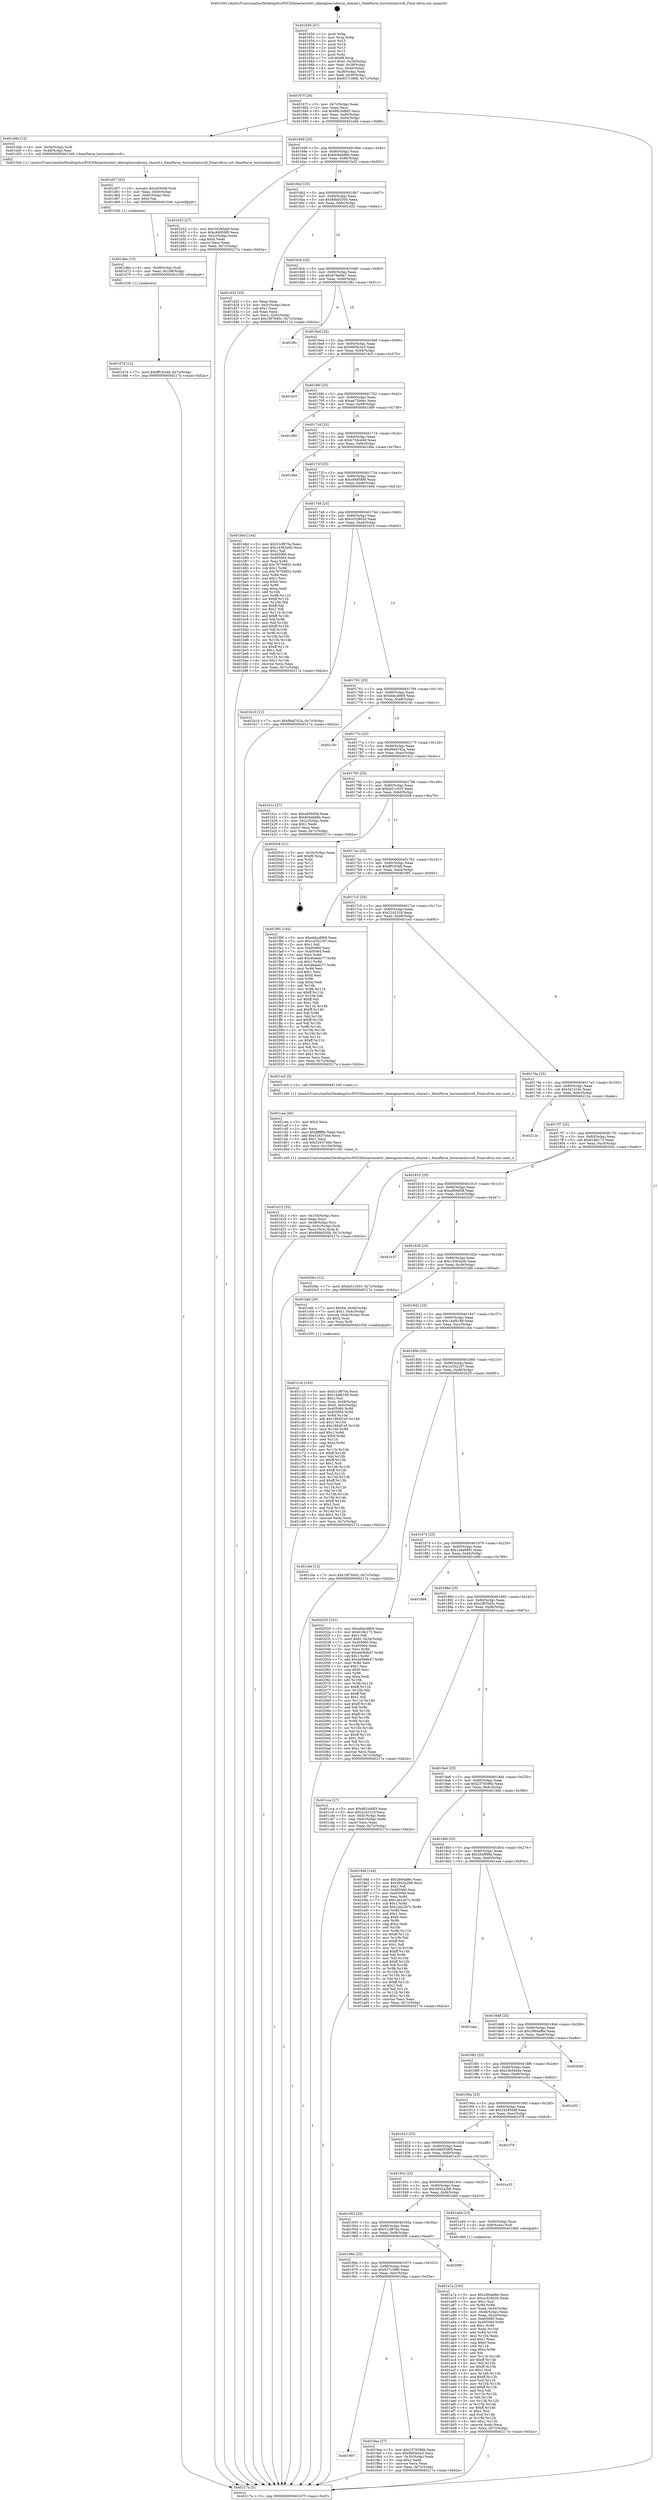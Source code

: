 digraph "0x401650" {
  label = "0x401650 (/mnt/c/Users/mathe/Desktop/tcc/POCII/binaries/extr_labenginecodeuiui_shared.c_ItemParse_horizontalscroll_Final-ollvm.out::main(0))"
  labelloc = "t"
  node[shape=record]

  Entry [label="",width=0.3,height=0.3,shape=circle,fillcolor=black,style=filled]
  "0x40167f" [label="{
     0x40167f [26]\l
     | [instrs]\l
     &nbsp;&nbsp;0x40167f \<+3\>: mov -0x7c(%rbp),%eax\l
     &nbsp;&nbsp;0x401682 \<+2\>: mov %eax,%ecx\l
     &nbsp;&nbsp;0x401684 \<+6\>: sub $0x8624d6f3,%ecx\l
     &nbsp;&nbsp;0x40168a \<+3\>: mov %eax,-0x80(%rbp)\l
     &nbsp;&nbsp;0x40168d \<+6\>: mov %ecx,-0x84(%rbp)\l
     &nbsp;&nbsp;0x401693 \<+6\>: je 0000000000401d4b \<main+0x6fb\>\l
  }"]
  "0x401d4b" [label="{
     0x401d4b [12]\l
     | [instrs]\l
     &nbsp;&nbsp;0x401d4b \<+4\>: mov -0x58(%rbp),%rdi\l
     &nbsp;&nbsp;0x401d4f \<+3\>: mov -0x48(%rbp),%esi\l
     &nbsp;&nbsp;0x401d52 \<+5\>: call 00000000004015e0 \<ItemParse_horizontalscroll\>\l
     | [calls]\l
     &nbsp;&nbsp;0x4015e0 \{1\} (/mnt/c/Users/mathe/Desktop/tcc/POCII/binaries/extr_labenginecodeuiui_shared.c_ItemParse_horizontalscroll_Final-ollvm.out::ItemParse_horizontalscroll)\l
  }"]
  "0x401699" [label="{
     0x401699 [25]\l
     | [instrs]\l
     &nbsp;&nbsp;0x401699 \<+5\>: jmp 000000000040169e \<main+0x4e\>\l
     &nbsp;&nbsp;0x40169e \<+3\>: mov -0x80(%rbp),%eax\l
     &nbsp;&nbsp;0x4016a1 \<+5\>: sub $0x8c6ebdbb,%eax\l
     &nbsp;&nbsp;0x4016a6 \<+6\>: mov %eax,-0x88(%rbp)\l
     &nbsp;&nbsp;0x4016ac \<+6\>: je 0000000000401b52 \<main+0x502\>\l
  }"]
  Exit [label="",width=0.3,height=0.3,shape=circle,fillcolor=black,style=filled,peripheries=2]
  "0x401b52" [label="{
     0x401b52 [27]\l
     | [instrs]\l
     &nbsp;&nbsp;0x401b52 \<+5\>: mov $0x34285ddf,%eax\l
     &nbsp;&nbsp;0x401b57 \<+5\>: mov $0xc84958f0,%ecx\l
     &nbsp;&nbsp;0x401b5c \<+3\>: mov -0x2c(%rbp),%edx\l
     &nbsp;&nbsp;0x401b5f \<+3\>: cmp $0x0,%edx\l
     &nbsp;&nbsp;0x401b62 \<+3\>: cmove %ecx,%eax\l
     &nbsp;&nbsp;0x401b65 \<+3\>: mov %eax,-0x7c(%rbp)\l
     &nbsp;&nbsp;0x401b68 \<+5\>: jmp 000000000040217a \<main+0xb2a\>\l
  }"]
  "0x4016b2" [label="{
     0x4016b2 [25]\l
     | [instrs]\l
     &nbsp;&nbsp;0x4016b2 \<+5\>: jmp 00000000004016b7 \<main+0x67\>\l
     &nbsp;&nbsp;0x4016b7 \<+3\>: mov -0x80(%rbp),%eax\l
     &nbsp;&nbsp;0x4016ba \<+5\>: sub $0x8dbb550b,%eax\l
     &nbsp;&nbsp;0x4016bf \<+6\>: mov %eax,-0x8c(%rbp)\l
     &nbsp;&nbsp;0x4016c5 \<+6\>: je 0000000000401d32 \<main+0x6e2\>\l
  }"]
  "0x401d7d" [label="{
     0x401d7d [12]\l
     | [instrs]\l
     &nbsp;&nbsp;0x401d7d \<+7\>: movl $0xfff16348,-0x7c(%rbp)\l
     &nbsp;&nbsp;0x401d84 \<+5\>: jmp 000000000040217a \<main+0xb2a\>\l
  }"]
  "0x401d32" [label="{
     0x401d32 [25]\l
     | [instrs]\l
     &nbsp;&nbsp;0x401d32 \<+2\>: xor %eax,%eax\l
     &nbsp;&nbsp;0x401d34 \<+3\>: mov -0x5c(%rbp),%ecx\l
     &nbsp;&nbsp;0x401d37 \<+3\>: sub $0x1,%eax\l
     &nbsp;&nbsp;0x401d3a \<+2\>: sub %eax,%ecx\l
     &nbsp;&nbsp;0x401d3c \<+3\>: mov %ecx,-0x5c(%rbp)\l
     &nbsp;&nbsp;0x401d3f \<+7\>: movl $0x1f87645c,-0x7c(%rbp)\l
     &nbsp;&nbsp;0x401d46 \<+5\>: jmp 000000000040217a \<main+0xb2a\>\l
  }"]
  "0x4016cb" [label="{
     0x4016cb [25]\l
     | [instrs]\l
     &nbsp;&nbsp;0x4016cb \<+5\>: jmp 00000000004016d0 \<main+0x80\>\l
     &nbsp;&nbsp;0x4016d0 \<+3\>: mov -0x80(%rbp),%eax\l
     &nbsp;&nbsp;0x4016d3 \<+5\>: sub $0x979e0fe7,%eax\l
     &nbsp;&nbsp;0x4016d8 \<+6\>: mov %eax,-0x90(%rbp)\l
     &nbsp;&nbsp;0x4016de \<+6\>: je 0000000000401f6c \<main+0x91c\>\l
  }"]
  "0x401d6e" [label="{
     0x401d6e [15]\l
     | [instrs]\l
     &nbsp;&nbsp;0x401d6e \<+4\>: mov -0x58(%rbp),%rdi\l
     &nbsp;&nbsp;0x401d72 \<+6\>: mov %eax,-0x108(%rbp)\l
     &nbsp;&nbsp;0x401d78 \<+5\>: call 0000000000401030 \<free@plt\>\l
     | [calls]\l
     &nbsp;&nbsp;0x401030 \{1\} (unknown)\l
  }"]
  "0x401f6c" [label="{
     0x401f6c\l
  }", style=dashed]
  "0x4016e4" [label="{
     0x4016e4 [25]\l
     | [instrs]\l
     &nbsp;&nbsp;0x4016e4 \<+5\>: jmp 00000000004016e9 \<main+0x99\>\l
     &nbsp;&nbsp;0x4016e9 \<+3\>: mov -0x80(%rbp),%eax\l
     &nbsp;&nbsp;0x4016ec \<+5\>: sub $0x9bf3b3e3,%eax\l
     &nbsp;&nbsp;0x4016f1 \<+6\>: mov %eax,-0x94(%rbp)\l
     &nbsp;&nbsp;0x4016f7 \<+6\>: je 00000000004019c5 \<main+0x375\>\l
  }"]
  "0x401d57" [label="{
     0x401d57 [23]\l
     | [instrs]\l
     &nbsp;&nbsp;0x401d57 \<+10\>: movabs $0x4030d6,%rdi\l
     &nbsp;&nbsp;0x401d61 \<+3\>: mov %eax,-0x60(%rbp)\l
     &nbsp;&nbsp;0x401d64 \<+3\>: mov -0x60(%rbp),%esi\l
     &nbsp;&nbsp;0x401d67 \<+2\>: mov $0x0,%al\l
     &nbsp;&nbsp;0x401d69 \<+5\>: call 0000000000401040 \<printf@plt\>\l
     | [calls]\l
     &nbsp;&nbsp;0x401040 \{1\} (unknown)\l
  }"]
  "0x4019c5" [label="{
     0x4019c5\l
  }", style=dashed]
  "0x4016fd" [label="{
     0x4016fd [25]\l
     | [instrs]\l
     &nbsp;&nbsp;0x4016fd \<+5\>: jmp 0000000000401702 \<main+0xb2\>\l
     &nbsp;&nbsp;0x401702 \<+3\>: mov -0x80(%rbp),%eax\l
     &nbsp;&nbsp;0x401705 \<+5\>: sub $0xae75b6ec,%eax\l
     &nbsp;&nbsp;0x40170a \<+6\>: mov %eax,-0x98(%rbp)\l
     &nbsp;&nbsp;0x401710 \<+6\>: je 0000000000401d89 \<main+0x739\>\l
  }"]
  "0x401d12" [label="{
     0x401d12 [32]\l
     | [instrs]\l
     &nbsp;&nbsp;0x401d12 \<+6\>: mov -0x104(%rbp),%ecx\l
     &nbsp;&nbsp;0x401d18 \<+3\>: imul %eax,%ecx\l
     &nbsp;&nbsp;0x401d1b \<+4\>: mov -0x58(%rbp),%rsi\l
     &nbsp;&nbsp;0x401d1f \<+4\>: movslq -0x5c(%rbp),%rdi\l
     &nbsp;&nbsp;0x401d23 \<+3\>: mov %ecx,(%rsi,%rdi,4)\l
     &nbsp;&nbsp;0x401d26 \<+7\>: movl $0x8dbb550b,-0x7c(%rbp)\l
     &nbsp;&nbsp;0x401d2d \<+5\>: jmp 000000000040217a \<main+0xb2a\>\l
  }"]
  "0x401d89" [label="{
     0x401d89\l
  }", style=dashed]
  "0x401716" [label="{
     0x401716 [25]\l
     | [instrs]\l
     &nbsp;&nbsp;0x401716 \<+5\>: jmp 000000000040171b \<main+0xcb\>\l
     &nbsp;&nbsp;0x40171b \<+3\>: mov -0x80(%rbp),%eax\l
     &nbsp;&nbsp;0x40171e \<+5\>: sub $0xb734cd46,%eax\l
     &nbsp;&nbsp;0x401723 \<+6\>: mov %eax,-0x9c(%rbp)\l
     &nbsp;&nbsp;0x401729 \<+6\>: je 0000000000401dbe \<main+0x76e\>\l
  }"]
  "0x401cea" [label="{
     0x401cea [40]\l
     | [instrs]\l
     &nbsp;&nbsp;0x401cea \<+5\>: mov $0x2,%ecx\l
     &nbsp;&nbsp;0x401cef \<+1\>: cltd\l
     &nbsp;&nbsp;0x401cf0 \<+2\>: idiv %ecx\l
     &nbsp;&nbsp;0x401cf2 \<+6\>: imul $0xfffffffe,%edx,%ecx\l
     &nbsp;&nbsp;0x401cf8 \<+6\>: add $0x52637ebb,%ecx\l
     &nbsp;&nbsp;0x401cfe \<+3\>: add $0x1,%ecx\l
     &nbsp;&nbsp;0x401d01 \<+6\>: sub $0x52637ebb,%ecx\l
     &nbsp;&nbsp;0x401d07 \<+6\>: mov %ecx,-0x104(%rbp)\l
     &nbsp;&nbsp;0x401d0d \<+5\>: call 0000000000401160 \<next_i\>\l
     | [calls]\l
     &nbsp;&nbsp;0x401160 \{1\} (/mnt/c/Users/mathe/Desktop/tcc/POCII/binaries/extr_labenginecodeuiui_shared.c_ItemParse_horizontalscroll_Final-ollvm.out::next_i)\l
  }"]
  "0x401dbe" [label="{
     0x401dbe\l
  }", style=dashed]
  "0x40172f" [label="{
     0x40172f [25]\l
     | [instrs]\l
     &nbsp;&nbsp;0x40172f \<+5\>: jmp 0000000000401734 \<main+0xe4\>\l
     &nbsp;&nbsp;0x401734 \<+3\>: mov -0x80(%rbp),%eax\l
     &nbsp;&nbsp;0x401737 \<+5\>: sub $0xc84958f0,%eax\l
     &nbsp;&nbsp;0x40173c \<+6\>: mov %eax,-0xa0(%rbp)\l
     &nbsp;&nbsp;0x401742 \<+6\>: je 0000000000401b6d \<main+0x51d\>\l
  }"]
  "0x401c1b" [label="{
     0x401c1b [163]\l
     | [instrs]\l
     &nbsp;&nbsp;0x401c1b \<+5\>: mov $0x51cf870a,%ecx\l
     &nbsp;&nbsp;0x401c20 \<+5\>: mov $0x14af8198,%edx\l
     &nbsp;&nbsp;0x401c25 \<+3\>: mov $0x1,%sil\l
     &nbsp;&nbsp;0x401c28 \<+4\>: mov %rax,-0x58(%rbp)\l
     &nbsp;&nbsp;0x401c2c \<+7\>: movl $0x0,-0x5c(%rbp)\l
     &nbsp;&nbsp;0x401c33 \<+8\>: mov 0x405060,%r8d\l
     &nbsp;&nbsp;0x401c3b \<+8\>: mov 0x405064,%r9d\l
     &nbsp;&nbsp;0x401c43 \<+3\>: mov %r8d,%r10d\l
     &nbsp;&nbsp;0x401c46 \<+7\>: add $0x1864f1e5,%r10d\l
     &nbsp;&nbsp;0x401c4d \<+4\>: sub $0x1,%r10d\l
     &nbsp;&nbsp;0x401c51 \<+7\>: sub $0x1864f1e5,%r10d\l
     &nbsp;&nbsp;0x401c58 \<+4\>: imul %r10d,%r8d\l
     &nbsp;&nbsp;0x401c5c \<+4\>: and $0x1,%r8d\l
     &nbsp;&nbsp;0x401c60 \<+4\>: cmp $0x0,%r8d\l
     &nbsp;&nbsp;0x401c64 \<+4\>: sete %r11b\l
     &nbsp;&nbsp;0x401c68 \<+4\>: cmp $0xa,%r9d\l
     &nbsp;&nbsp;0x401c6c \<+3\>: setl %bl\l
     &nbsp;&nbsp;0x401c6f \<+3\>: mov %r11b,%r14b\l
     &nbsp;&nbsp;0x401c72 \<+4\>: xor $0xff,%r14b\l
     &nbsp;&nbsp;0x401c76 \<+3\>: mov %bl,%r15b\l
     &nbsp;&nbsp;0x401c79 \<+4\>: xor $0xff,%r15b\l
     &nbsp;&nbsp;0x401c7d \<+4\>: xor $0x1,%sil\l
     &nbsp;&nbsp;0x401c81 \<+3\>: mov %r14b,%r12b\l
     &nbsp;&nbsp;0x401c84 \<+4\>: and $0xff,%r12b\l
     &nbsp;&nbsp;0x401c88 \<+3\>: and %sil,%r11b\l
     &nbsp;&nbsp;0x401c8b \<+3\>: mov %r15b,%r13b\l
     &nbsp;&nbsp;0x401c8e \<+4\>: and $0xff,%r13b\l
     &nbsp;&nbsp;0x401c92 \<+3\>: and %sil,%bl\l
     &nbsp;&nbsp;0x401c95 \<+3\>: or %r11b,%r12b\l
     &nbsp;&nbsp;0x401c98 \<+3\>: or %bl,%r13b\l
     &nbsp;&nbsp;0x401c9b \<+3\>: xor %r13b,%r12b\l
     &nbsp;&nbsp;0x401c9e \<+3\>: or %r15b,%r14b\l
     &nbsp;&nbsp;0x401ca1 \<+4\>: xor $0xff,%r14b\l
     &nbsp;&nbsp;0x401ca5 \<+4\>: or $0x1,%sil\l
     &nbsp;&nbsp;0x401ca9 \<+3\>: and %sil,%r14b\l
     &nbsp;&nbsp;0x401cac \<+3\>: or %r14b,%r12b\l
     &nbsp;&nbsp;0x401caf \<+4\>: test $0x1,%r12b\l
     &nbsp;&nbsp;0x401cb3 \<+3\>: cmovne %edx,%ecx\l
     &nbsp;&nbsp;0x401cb6 \<+3\>: mov %ecx,-0x7c(%rbp)\l
     &nbsp;&nbsp;0x401cb9 \<+5\>: jmp 000000000040217a \<main+0xb2a\>\l
  }"]
  "0x401b6d" [label="{
     0x401b6d [144]\l
     | [instrs]\l
     &nbsp;&nbsp;0x401b6d \<+5\>: mov $0x51cf870a,%eax\l
     &nbsp;&nbsp;0x401b72 \<+5\>: mov $0x14362e0b,%ecx\l
     &nbsp;&nbsp;0x401b77 \<+2\>: mov $0x1,%dl\l
     &nbsp;&nbsp;0x401b79 \<+7\>: mov 0x405060,%esi\l
     &nbsp;&nbsp;0x401b80 \<+7\>: mov 0x405064,%edi\l
     &nbsp;&nbsp;0x401b87 \<+3\>: mov %esi,%r8d\l
     &nbsp;&nbsp;0x401b8a \<+7\>: add $0x76756852,%r8d\l
     &nbsp;&nbsp;0x401b91 \<+4\>: sub $0x1,%r8d\l
     &nbsp;&nbsp;0x401b95 \<+7\>: sub $0x76756852,%r8d\l
     &nbsp;&nbsp;0x401b9c \<+4\>: imul %r8d,%esi\l
     &nbsp;&nbsp;0x401ba0 \<+3\>: and $0x1,%esi\l
     &nbsp;&nbsp;0x401ba3 \<+3\>: cmp $0x0,%esi\l
     &nbsp;&nbsp;0x401ba6 \<+4\>: sete %r9b\l
     &nbsp;&nbsp;0x401baa \<+3\>: cmp $0xa,%edi\l
     &nbsp;&nbsp;0x401bad \<+4\>: setl %r10b\l
     &nbsp;&nbsp;0x401bb1 \<+3\>: mov %r9b,%r11b\l
     &nbsp;&nbsp;0x401bb4 \<+4\>: xor $0xff,%r11b\l
     &nbsp;&nbsp;0x401bb8 \<+3\>: mov %r10b,%bl\l
     &nbsp;&nbsp;0x401bbb \<+3\>: xor $0xff,%bl\l
     &nbsp;&nbsp;0x401bbe \<+3\>: xor $0x1,%dl\l
     &nbsp;&nbsp;0x401bc1 \<+3\>: mov %r11b,%r14b\l
     &nbsp;&nbsp;0x401bc4 \<+4\>: and $0xff,%r14b\l
     &nbsp;&nbsp;0x401bc8 \<+3\>: and %dl,%r9b\l
     &nbsp;&nbsp;0x401bcb \<+3\>: mov %bl,%r15b\l
     &nbsp;&nbsp;0x401bce \<+4\>: and $0xff,%r15b\l
     &nbsp;&nbsp;0x401bd2 \<+3\>: and %dl,%r10b\l
     &nbsp;&nbsp;0x401bd5 \<+3\>: or %r9b,%r14b\l
     &nbsp;&nbsp;0x401bd8 \<+3\>: or %r10b,%r15b\l
     &nbsp;&nbsp;0x401bdb \<+3\>: xor %r15b,%r14b\l
     &nbsp;&nbsp;0x401bde \<+3\>: or %bl,%r11b\l
     &nbsp;&nbsp;0x401be1 \<+4\>: xor $0xff,%r11b\l
     &nbsp;&nbsp;0x401be5 \<+3\>: or $0x1,%dl\l
     &nbsp;&nbsp;0x401be8 \<+3\>: and %dl,%r11b\l
     &nbsp;&nbsp;0x401beb \<+3\>: or %r11b,%r14b\l
     &nbsp;&nbsp;0x401bee \<+4\>: test $0x1,%r14b\l
     &nbsp;&nbsp;0x401bf2 \<+3\>: cmovne %ecx,%eax\l
     &nbsp;&nbsp;0x401bf5 \<+3\>: mov %eax,-0x7c(%rbp)\l
     &nbsp;&nbsp;0x401bf8 \<+5\>: jmp 000000000040217a \<main+0xb2a\>\l
  }"]
  "0x401748" [label="{
     0x401748 [25]\l
     | [instrs]\l
     &nbsp;&nbsp;0x401748 \<+5\>: jmp 000000000040174d \<main+0xfd\>\l
     &nbsp;&nbsp;0x40174d \<+3\>: mov -0x80(%rbp),%eax\l
     &nbsp;&nbsp;0x401750 \<+5\>: sub $0xcc528020,%eax\l
     &nbsp;&nbsp;0x401755 \<+6\>: mov %eax,-0xa4(%rbp)\l
     &nbsp;&nbsp;0x40175b \<+6\>: je 0000000000401b10 \<main+0x4c0\>\l
  }"]
  "0x401a7a" [label="{
     0x401a7a [150]\l
     | [instrs]\l
     &nbsp;&nbsp;0x401a7a \<+5\>: mov $0x2864af6e,%ecx\l
     &nbsp;&nbsp;0x401a7f \<+5\>: mov $0xcc528020,%edx\l
     &nbsp;&nbsp;0x401a84 \<+3\>: mov $0x1,%sil\l
     &nbsp;&nbsp;0x401a87 \<+3\>: xor %r8d,%r8d\l
     &nbsp;&nbsp;0x401a8a \<+3\>: mov %eax,-0x44(%rbp)\l
     &nbsp;&nbsp;0x401a8d \<+3\>: mov -0x44(%rbp),%eax\l
     &nbsp;&nbsp;0x401a90 \<+3\>: mov %eax,-0x2c(%rbp)\l
     &nbsp;&nbsp;0x401a93 \<+7\>: mov 0x405060,%eax\l
     &nbsp;&nbsp;0x401a9a \<+8\>: mov 0x405064,%r9d\l
     &nbsp;&nbsp;0x401aa2 \<+4\>: sub $0x1,%r8d\l
     &nbsp;&nbsp;0x401aa6 \<+3\>: mov %eax,%r10d\l
     &nbsp;&nbsp;0x401aa9 \<+3\>: add %r8d,%r10d\l
     &nbsp;&nbsp;0x401aac \<+4\>: imul %r10d,%eax\l
     &nbsp;&nbsp;0x401ab0 \<+3\>: and $0x1,%eax\l
     &nbsp;&nbsp;0x401ab3 \<+3\>: cmp $0x0,%eax\l
     &nbsp;&nbsp;0x401ab6 \<+4\>: sete %r11b\l
     &nbsp;&nbsp;0x401aba \<+4\>: cmp $0xa,%r9d\l
     &nbsp;&nbsp;0x401abe \<+3\>: setl %bl\l
     &nbsp;&nbsp;0x401ac1 \<+3\>: mov %r11b,%r14b\l
     &nbsp;&nbsp;0x401ac4 \<+4\>: xor $0xff,%r14b\l
     &nbsp;&nbsp;0x401ac8 \<+3\>: mov %bl,%r15b\l
     &nbsp;&nbsp;0x401acb \<+4\>: xor $0xff,%r15b\l
     &nbsp;&nbsp;0x401acf \<+4\>: xor $0x1,%sil\l
     &nbsp;&nbsp;0x401ad3 \<+3\>: mov %r14b,%r12b\l
     &nbsp;&nbsp;0x401ad6 \<+4\>: and $0xff,%r12b\l
     &nbsp;&nbsp;0x401ada \<+3\>: and %sil,%r11b\l
     &nbsp;&nbsp;0x401add \<+3\>: mov %r15b,%r13b\l
     &nbsp;&nbsp;0x401ae0 \<+4\>: and $0xff,%r13b\l
     &nbsp;&nbsp;0x401ae4 \<+3\>: and %sil,%bl\l
     &nbsp;&nbsp;0x401ae7 \<+3\>: or %r11b,%r12b\l
     &nbsp;&nbsp;0x401aea \<+3\>: or %bl,%r13b\l
     &nbsp;&nbsp;0x401aed \<+3\>: xor %r13b,%r12b\l
     &nbsp;&nbsp;0x401af0 \<+3\>: or %r15b,%r14b\l
     &nbsp;&nbsp;0x401af3 \<+4\>: xor $0xff,%r14b\l
     &nbsp;&nbsp;0x401af7 \<+4\>: or $0x1,%sil\l
     &nbsp;&nbsp;0x401afb \<+3\>: and %sil,%r14b\l
     &nbsp;&nbsp;0x401afe \<+3\>: or %r14b,%r12b\l
     &nbsp;&nbsp;0x401b01 \<+4\>: test $0x1,%r12b\l
     &nbsp;&nbsp;0x401b05 \<+3\>: cmovne %edx,%ecx\l
     &nbsp;&nbsp;0x401b08 \<+3\>: mov %ecx,-0x7c(%rbp)\l
     &nbsp;&nbsp;0x401b0b \<+5\>: jmp 000000000040217a \<main+0xb2a\>\l
  }"]
  "0x401b10" [label="{
     0x401b10 [12]\l
     | [instrs]\l
     &nbsp;&nbsp;0x401b10 \<+7\>: movl $0xf9ad7d2a,-0x7c(%rbp)\l
     &nbsp;&nbsp;0x401b17 \<+5\>: jmp 000000000040217a \<main+0xb2a\>\l
  }"]
  "0x401761" [label="{
     0x401761 [25]\l
     | [instrs]\l
     &nbsp;&nbsp;0x401761 \<+5\>: jmp 0000000000401766 \<main+0x116\>\l
     &nbsp;&nbsp;0x401766 \<+3\>: mov -0x80(%rbp),%eax\l
     &nbsp;&nbsp;0x401769 \<+5\>: sub $0xebbcd9b9,%eax\l
     &nbsp;&nbsp;0x40176e \<+6\>: mov %eax,-0xa8(%rbp)\l
     &nbsp;&nbsp;0x401774 \<+6\>: je 000000000040216c \<main+0xb1c\>\l
  }"]
  "0x401650" [label="{
     0x401650 [47]\l
     | [instrs]\l
     &nbsp;&nbsp;0x401650 \<+1\>: push %rbp\l
     &nbsp;&nbsp;0x401651 \<+3\>: mov %rsp,%rbp\l
     &nbsp;&nbsp;0x401654 \<+2\>: push %r15\l
     &nbsp;&nbsp;0x401656 \<+2\>: push %r14\l
     &nbsp;&nbsp;0x401658 \<+2\>: push %r13\l
     &nbsp;&nbsp;0x40165a \<+2\>: push %r12\l
     &nbsp;&nbsp;0x40165c \<+1\>: push %rbx\l
     &nbsp;&nbsp;0x40165d \<+7\>: sub $0xf8,%rsp\l
     &nbsp;&nbsp;0x401664 \<+7\>: movl $0x0,-0x34(%rbp)\l
     &nbsp;&nbsp;0x40166b \<+3\>: mov %edi,-0x38(%rbp)\l
     &nbsp;&nbsp;0x40166e \<+4\>: mov %rsi,-0x40(%rbp)\l
     &nbsp;&nbsp;0x401672 \<+3\>: mov -0x38(%rbp),%edi\l
     &nbsp;&nbsp;0x401675 \<+3\>: mov %edi,-0x30(%rbp)\l
     &nbsp;&nbsp;0x401678 \<+7\>: movl $0x637c36f0,-0x7c(%rbp)\l
  }"]
  "0x40216c" [label="{
     0x40216c\l
  }", style=dashed]
  "0x40177a" [label="{
     0x40177a [25]\l
     | [instrs]\l
     &nbsp;&nbsp;0x40177a \<+5\>: jmp 000000000040177f \<main+0x12f\>\l
     &nbsp;&nbsp;0x40177f \<+3\>: mov -0x80(%rbp),%eax\l
     &nbsp;&nbsp;0x401782 \<+5\>: sub $0xf9ad7d2a,%eax\l
     &nbsp;&nbsp;0x401787 \<+6\>: mov %eax,-0xac(%rbp)\l
     &nbsp;&nbsp;0x40178d \<+6\>: je 0000000000401b1c \<main+0x4cc\>\l
  }"]
  "0x40217a" [label="{
     0x40217a [5]\l
     | [instrs]\l
     &nbsp;&nbsp;0x40217a \<+5\>: jmp 000000000040167f \<main+0x2f\>\l
  }"]
  "0x401b1c" [label="{
     0x401b1c [27]\l
     | [instrs]\l
     &nbsp;&nbsp;0x401b1c \<+5\>: mov $0xa956d58,%eax\l
     &nbsp;&nbsp;0x401b21 \<+5\>: mov $0x8c6ebdbb,%ecx\l
     &nbsp;&nbsp;0x401b26 \<+3\>: mov -0x2c(%rbp),%edx\l
     &nbsp;&nbsp;0x401b29 \<+3\>: cmp $0x1,%edx\l
     &nbsp;&nbsp;0x401b2c \<+3\>: cmovl %ecx,%eax\l
     &nbsp;&nbsp;0x401b2f \<+3\>: mov %eax,-0x7c(%rbp)\l
     &nbsp;&nbsp;0x401b32 \<+5\>: jmp 000000000040217a \<main+0xb2a\>\l
  }"]
  "0x401793" [label="{
     0x401793 [25]\l
     | [instrs]\l
     &nbsp;&nbsp;0x401793 \<+5\>: jmp 0000000000401798 \<main+0x148\>\l
     &nbsp;&nbsp;0x401798 \<+3\>: mov -0x80(%rbp),%eax\l
     &nbsp;&nbsp;0x40179b \<+5\>: sub $0xfa51c555,%eax\l
     &nbsp;&nbsp;0x4017a0 \<+6\>: mov %eax,-0xb0(%rbp)\l
     &nbsp;&nbsp;0x4017a6 \<+6\>: je 00000000004020c8 \<main+0xa78\>\l
  }"]
  "0x401987" [label="{
     0x401987\l
  }", style=dashed]
  "0x4020c8" [label="{
     0x4020c8 [21]\l
     | [instrs]\l
     &nbsp;&nbsp;0x4020c8 \<+3\>: mov -0x34(%rbp),%eax\l
     &nbsp;&nbsp;0x4020cb \<+7\>: add $0xf8,%rsp\l
     &nbsp;&nbsp;0x4020d2 \<+1\>: pop %rbx\l
     &nbsp;&nbsp;0x4020d3 \<+2\>: pop %r12\l
     &nbsp;&nbsp;0x4020d5 \<+2\>: pop %r13\l
     &nbsp;&nbsp;0x4020d7 \<+2\>: pop %r14\l
     &nbsp;&nbsp;0x4020d9 \<+2\>: pop %r15\l
     &nbsp;&nbsp;0x4020db \<+1\>: pop %rbp\l
     &nbsp;&nbsp;0x4020dc \<+1\>: ret\l
  }"]
  "0x4017ac" [label="{
     0x4017ac [25]\l
     | [instrs]\l
     &nbsp;&nbsp;0x4017ac \<+5\>: jmp 00000000004017b1 \<main+0x161\>\l
     &nbsp;&nbsp;0x4017b1 \<+3\>: mov -0x80(%rbp),%eax\l
     &nbsp;&nbsp;0x4017b4 \<+5\>: sub $0xfff16348,%eax\l
     &nbsp;&nbsp;0x4017b9 \<+6\>: mov %eax,-0xb4(%rbp)\l
     &nbsp;&nbsp;0x4017bf \<+6\>: je 0000000000401f95 \<main+0x945\>\l
  }"]
  "0x4019aa" [label="{
     0x4019aa [27]\l
     | [instrs]\l
     &nbsp;&nbsp;0x4019aa \<+5\>: mov $0x2376596b,%eax\l
     &nbsp;&nbsp;0x4019af \<+5\>: mov $0x9bf3b3e3,%ecx\l
     &nbsp;&nbsp;0x4019b4 \<+3\>: mov -0x30(%rbp),%edx\l
     &nbsp;&nbsp;0x4019b7 \<+3\>: cmp $0x2,%edx\l
     &nbsp;&nbsp;0x4019ba \<+3\>: cmovne %ecx,%eax\l
     &nbsp;&nbsp;0x4019bd \<+3\>: mov %eax,-0x7c(%rbp)\l
     &nbsp;&nbsp;0x4019c0 \<+5\>: jmp 000000000040217a \<main+0xb2a\>\l
  }"]
  "0x401f95" [label="{
     0x401f95 [144]\l
     | [instrs]\l
     &nbsp;&nbsp;0x401f95 \<+5\>: mov $0xebbcd9b9,%eax\l
     &nbsp;&nbsp;0x401f9a \<+5\>: mov $0x1e352187,%ecx\l
     &nbsp;&nbsp;0x401f9f \<+2\>: mov $0x1,%dl\l
     &nbsp;&nbsp;0x401fa1 \<+7\>: mov 0x405060,%esi\l
     &nbsp;&nbsp;0x401fa8 \<+7\>: mov 0x405064,%edi\l
     &nbsp;&nbsp;0x401faf \<+3\>: mov %esi,%r8d\l
     &nbsp;&nbsp;0x401fb2 \<+7\>: add $0x46aedc77,%r8d\l
     &nbsp;&nbsp;0x401fb9 \<+4\>: sub $0x1,%r8d\l
     &nbsp;&nbsp;0x401fbd \<+7\>: sub $0x46aedc77,%r8d\l
     &nbsp;&nbsp;0x401fc4 \<+4\>: imul %r8d,%esi\l
     &nbsp;&nbsp;0x401fc8 \<+3\>: and $0x1,%esi\l
     &nbsp;&nbsp;0x401fcb \<+3\>: cmp $0x0,%esi\l
     &nbsp;&nbsp;0x401fce \<+4\>: sete %r9b\l
     &nbsp;&nbsp;0x401fd2 \<+3\>: cmp $0xa,%edi\l
     &nbsp;&nbsp;0x401fd5 \<+4\>: setl %r10b\l
     &nbsp;&nbsp;0x401fd9 \<+3\>: mov %r9b,%r11b\l
     &nbsp;&nbsp;0x401fdc \<+4\>: xor $0xff,%r11b\l
     &nbsp;&nbsp;0x401fe0 \<+3\>: mov %r10b,%bl\l
     &nbsp;&nbsp;0x401fe3 \<+3\>: xor $0xff,%bl\l
     &nbsp;&nbsp;0x401fe6 \<+3\>: xor $0x1,%dl\l
     &nbsp;&nbsp;0x401fe9 \<+3\>: mov %r11b,%r14b\l
     &nbsp;&nbsp;0x401fec \<+4\>: and $0xff,%r14b\l
     &nbsp;&nbsp;0x401ff0 \<+3\>: and %dl,%r9b\l
     &nbsp;&nbsp;0x401ff3 \<+3\>: mov %bl,%r15b\l
     &nbsp;&nbsp;0x401ff6 \<+4\>: and $0xff,%r15b\l
     &nbsp;&nbsp;0x401ffa \<+3\>: and %dl,%r10b\l
     &nbsp;&nbsp;0x401ffd \<+3\>: or %r9b,%r14b\l
     &nbsp;&nbsp;0x402000 \<+3\>: or %r10b,%r15b\l
     &nbsp;&nbsp;0x402003 \<+3\>: xor %r15b,%r14b\l
     &nbsp;&nbsp;0x402006 \<+3\>: or %bl,%r11b\l
     &nbsp;&nbsp;0x402009 \<+4\>: xor $0xff,%r11b\l
     &nbsp;&nbsp;0x40200d \<+3\>: or $0x1,%dl\l
     &nbsp;&nbsp;0x402010 \<+3\>: and %dl,%r11b\l
     &nbsp;&nbsp;0x402013 \<+3\>: or %r11b,%r14b\l
     &nbsp;&nbsp;0x402016 \<+4\>: test $0x1,%r14b\l
     &nbsp;&nbsp;0x40201a \<+3\>: cmovne %ecx,%eax\l
     &nbsp;&nbsp;0x40201d \<+3\>: mov %eax,-0x7c(%rbp)\l
     &nbsp;&nbsp;0x402020 \<+5\>: jmp 000000000040217a \<main+0xb2a\>\l
  }"]
  "0x4017c5" [label="{
     0x4017c5 [25]\l
     | [instrs]\l
     &nbsp;&nbsp;0x4017c5 \<+5\>: jmp 00000000004017ca \<main+0x17a\>\l
     &nbsp;&nbsp;0x4017ca \<+3\>: mov -0x80(%rbp),%eax\l
     &nbsp;&nbsp;0x4017cd \<+5\>: sub $0x2242318,%eax\l
     &nbsp;&nbsp;0x4017d2 \<+6\>: mov %eax,-0xb8(%rbp)\l
     &nbsp;&nbsp;0x4017d8 \<+6\>: je 0000000000401ce5 \<main+0x695\>\l
  }"]
  "0x40196e" [label="{
     0x40196e [25]\l
     | [instrs]\l
     &nbsp;&nbsp;0x40196e \<+5\>: jmp 0000000000401973 \<main+0x323\>\l
     &nbsp;&nbsp;0x401973 \<+3\>: mov -0x80(%rbp),%eax\l
     &nbsp;&nbsp;0x401976 \<+5\>: sub $0x637c36f0,%eax\l
     &nbsp;&nbsp;0x40197b \<+6\>: mov %eax,-0xfc(%rbp)\l
     &nbsp;&nbsp;0x401981 \<+6\>: je 00000000004019aa \<main+0x35a\>\l
  }"]
  "0x401ce5" [label="{
     0x401ce5 [5]\l
     | [instrs]\l
     &nbsp;&nbsp;0x401ce5 \<+5\>: call 0000000000401160 \<next_i\>\l
     | [calls]\l
     &nbsp;&nbsp;0x401160 \{1\} (/mnt/c/Users/mathe/Desktop/tcc/POCII/binaries/extr_labenginecodeuiui_shared.c_ItemParse_horizontalscroll_Final-ollvm.out::next_i)\l
  }"]
  "0x4017de" [label="{
     0x4017de [25]\l
     | [instrs]\l
     &nbsp;&nbsp;0x4017de \<+5\>: jmp 00000000004017e3 \<main+0x193\>\l
     &nbsp;&nbsp;0x4017e3 \<+3\>: mov -0x80(%rbp),%eax\l
     &nbsp;&nbsp;0x4017e6 \<+5\>: sub $0x5d1416c,%eax\l
     &nbsp;&nbsp;0x4017eb \<+6\>: mov %eax,-0xbc(%rbp)\l
     &nbsp;&nbsp;0x4017f1 \<+6\>: je 000000000040212e \<main+0xade\>\l
  }"]
  "0x4020f9" [label="{
     0x4020f9\l
  }", style=dashed]
  "0x40212e" [label="{
     0x40212e\l
  }", style=dashed]
  "0x4017f7" [label="{
     0x4017f7 [25]\l
     | [instrs]\l
     &nbsp;&nbsp;0x4017f7 \<+5\>: jmp 00000000004017fc \<main+0x1ac\>\l
     &nbsp;&nbsp;0x4017fc \<+3\>: mov -0x80(%rbp),%eax\l
     &nbsp;&nbsp;0x4017ff \<+5\>: sub $0x618b173,%eax\l
     &nbsp;&nbsp;0x401804 \<+6\>: mov %eax,-0xc0(%rbp)\l
     &nbsp;&nbsp;0x40180a \<+6\>: je 00000000004020bc \<main+0xa6c\>\l
  }"]
  "0x401955" [label="{
     0x401955 [25]\l
     | [instrs]\l
     &nbsp;&nbsp;0x401955 \<+5\>: jmp 000000000040195a \<main+0x30a\>\l
     &nbsp;&nbsp;0x40195a \<+3\>: mov -0x80(%rbp),%eax\l
     &nbsp;&nbsp;0x40195d \<+5\>: sub $0x51cf870a,%eax\l
     &nbsp;&nbsp;0x401962 \<+6\>: mov %eax,-0xf8(%rbp)\l
     &nbsp;&nbsp;0x401968 \<+6\>: je 00000000004020f9 \<main+0xaa9\>\l
  }"]
  "0x4020bc" [label="{
     0x4020bc [12]\l
     | [instrs]\l
     &nbsp;&nbsp;0x4020bc \<+7\>: movl $0xfa51c555,-0x7c(%rbp)\l
     &nbsp;&nbsp;0x4020c3 \<+5\>: jmp 000000000040217a \<main+0xb2a\>\l
  }"]
  "0x401810" [label="{
     0x401810 [25]\l
     | [instrs]\l
     &nbsp;&nbsp;0x401810 \<+5\>: jmp 0000000000401815 \<main+0x1c5\>\l
     &nbsp;&nbsp;0x401815 \<+3\>: mov -0x80(%rbp),%eax\l
     &nbsp;&nbsp;0x401818 \<+5\>: sub $0xa956d58,%eax\l
     &nbsp;&nbsp;0x40181d \<+6\>: mov %eax,-0xc4(%rbp)\l
     &nbsp;&nbsp;0x401823 \<+6\>: je 0000000000401b37 \<main+0x4e7\>\l
  }"]
  "0x401a6d" [label="{
     0x401a6d [13]\l
     | [instrs]\l
     &nbsp;&nbsp;0x401a6d \<+4\>: mov -0x40(%rbp),%rax\l
     &nbsp;&nbsp;0x401a71 \<+4\>: mov 0x8(%rax),%rdi\l
     &nbsp;&nbsp;0x401a75 \<+5\>: call 0000000000401060 \<atoi@plt\>\l
     | [calls]\l
     &nbsp;&nbsp;0x401060 \{1\} (unknown)\l
  }"]
  "0x401b37" [label="{
     0x401b37\l
  }", style=dashed]
  "0x401829" [label="{
     0x401829 [25]\l
     | [instrs]\l
     &nbsp;&nbsp;0x401829 \<+5\>: jmp 000000000040182e \<main+0x1de\>\l
     &nbsp;&nbsp;0x40182e \<+3\>: mov -0x80(%rbp),%eax\l
     &nbsp;&nbsp;0x401831 \<+5\>: sub $0x14362e0b,%eax\l
     &nbsp;&nbsp;0x401836 \<+6\>: mov %eax,-0xc8(%rbp)\l
     &nbsp;&nbsp;0x40183c \<+6\>: je 0000000000401bfd \<main+0x5ad\>\l
  }"]
  "0x40193c" [label="{
     0x40193c [25]\l
     | [instrs]\l
     &nbsp;&nbsp;0x40193c \<+5\>: jmp 0000000000401941 \<main+0x2f1\>\l
     &nbsp;&nbsp;0x401941 \<+3\>: mov -0x80(%rbp),%eax\l
     &nbsp;&nbsp;0x401944 \<+5\>: sub $0x4942a2b6,%eax\l
     &nbsp;&nbsp;0x401949 \<+6\>: mov %eax,-0xf4(%rbp)\l
     &nbsp;&nbsp;0x40194f \<+6\>: je 0000000000401a6d \<main+0x41d\>\l
  }"]
  "0x401bfd" [label="{
     0x401bfd [30]\l
     | [instrs]\l
     &nbsp;&nbsp;0x401bfd \<+7\>: movl $0x64,-0x48(%rbp)\l
     &nbsp;&nbsp;0x401c04 \<+7\>: movl $0x1,-0x4c(%rbp)\l
     &nbsp;&nbsp;0x401c0b \<+4\>: movslq -0x4c(%rbp),%rax\l
     &nbsp;&nbsp;0x401c0f \<+4\>: shl $0x2,%rax\l
     &nbsp;&nbsp;0x401c13 \<+3\>: mov %rax,%rdi\l
     &nbsp;&nbsp;0x401c16 \<+5\>: call 0000000000401050 \<malloc@plt\>\l
     | [calls]\l
     &nbsp;&nbsp;0x401050 \{1\} (unknown)\l
  }"]
  "0x401842" [label="{
     0x401842 [25]\l
     | [instrs]\l
     &nbsp;&nbsp;0x401842 \<+5\>: jmp 0000000000401847 \<main+0x1f7\>\l
     &nbsp;&nbsp;0x401847 \<+3\>: mov -0x80(%rbp),%eax\l
     &nbsp;&nbsp;0x40184a \<+5\>: sub $0x14af8198,%eax\l
     &nbsp;&nbsp;0x40184f \<+6\>: mov %eax,-0xcc(%rbp)\l
     &nbsp;&nbsp;0x401855 \<+6\>: je 0000000000401cbe \<main+0x66e\>\l
  }"]
  "0x401e33" [label="{
     0x401e33\l
  }", style=dashed]
  "0x401cbe" [label="{
     0x401cbe [12]\l
     | [instrs]\l
     &nbsp;&nbsp;0x401cbe \<+7\>: movl $0x1f87645c,-0x7c(%rbp)\l
     &nbsp;&nbsp;0x401cc5 \<+5\>: jmp 000000000040217a \<main+0xb2a\>\l
  }"]
  "0x40185b" [label="{
     0x40185b [25]\l
     | [instrs]\l
     &nbsp;&nbsp;0x40185b \<+5\>: jmp 0000000000401860 \<main+0x210\>\l
     &nbsp;&nbsp;0x401860 \<+3\>: mov -0x80(%rbp),%eax\l
     &nbsp;&nbsp;0x401863 \<+5\>: sub $0x1e352187,%eax\l
     &nbsp;&nbsp;0x401868 \<+6\>: mov %eax,-0xd0(%rbp)\l
     &nbsp;&nbsp;0x40186e \<+6\>: je 0000000000402025 \<main+0x9d5\>\l
  }"]
  "0x401923" [label="{
     0x401923 [25]\l
     | [instrs]\l
     &nbsp;&nbsp;0x401923 \<+5\>: jmp 0000000000401928 \<main+0x2d8\>\l
     &nbsp;&nbsp;0x401928 \<+3\>: mov -0x80(%rbp),%eax\l
     &nbsp;&nbsp;0x40192b \<+5\>: sub $0x48d5590f,%eax\l
     &nbsp;&nbsp;0x401930 \<+6\>: mov %eax,-0xf0(%rbp)\l
     &nbsp;&nbsp;0x401936 \<+6\>: je 0000000000401e33 \<main+0x7e3\>\l
  }"]
  "0x402025" [label="{
     0x402025 [151]\l
     | [instrs]\l
     &nbsp;&nbsp;0x402025 \<+5\>: mov $0xebbcd9b9,%eax\l
     &nbsp;&nbsp;0x40202a \<+5\>: mov $0x618b173,%ecx\l
     &nbsp;&nbsp;0x40202f \<+2\>: mov $0x1,%dl\l
     &nbsp;&nbsp;0x402031 \<+7\>: movl $0x0,-0x34(%rbp)\l
     &nbsp;&nbsp;0x402038 \<+7\>: mov 0x405060,%esi\l
     &nbsp;&nbsp;0x40203f \<+7\>: mov 0x405064,%edi\l
     &nbsp;&nbsp;0x402046 \<+3\>: mov %esi,%r8d\l
     &nbsp;&nbsp;0x402049 \<+7\>: sub $0x4e08db47,%r8d\l
     &nbsp;&nbsp;0x402050 \<+4\>: sub $0x1,%r8d\l
     &nbsp;&nbsp;0x402054 \<+7\>: add $0x4e08db47,%r8d\l
     &nbsp;&nbsp;0x40205b \<+4\>: imul %r8d,%esi\l
     &nbsp;&nbsp;0x40205f \<+3\>: and $0x1,%esi\l
     &nbsp;&nbsp;0x402062 \<+3\>: cmp $0x0,%esi\l
     &nbsp;&nbsp;0x402065 \<+4\>: sete %r9b\l
     &nbsp;&nbsp;0x402069 \<+3\>: cmp $0xa,%edi\l
     &nbsp;&nbsp;0x40206c \<+4\>: setl %r10b\l
     &nbsp;&nbsp;0x402070 \<+3\>: mov %r9b,%r11b\l
     &nbsp;&nbsp;0x402073 \<+4\>: xor $0xff,%r11b\l
     &nbsp;&nbsp;0x402077 \<+3\>: mov %r10b,%bl\l
     &nbsp;&nbsp;0x40207a \<+3\>: xor $0xff,%bl\l
     &nbsp;&nbsp;0x40207d \<+3\>: xor $0x1,%dl\l
     &nbsp;&nbsp;0x402080 \<+3\>: mov %r11b,%r14b\l
     &nbsp;&nbsp;0x402083 \<+4\>: and $0xff,%r14b\l
     &nbsp;&nbsp;0x402087 \<+3\>: and %dl,%r9b\l
     &nbsp;&nbsp;0x40208a \<+3\>: mov %bl,%r15b\l
     &nbsp;&nbsp;0x40208d \<+4\>: and $0xff,%r15b\l
     &nbsp;&nbsp;0x402091 \<+3\>: and %dl,%r10b\l
     &nbsp;&nbsp;0x402094 \<+3\>: or %r9b,%r14b\l
     &nbsp;&nbsp;0x402097 \<+3\>: or %r10b,%r15b\l
     &nbsp;&nbsp;0x40209a \<+3\>: xor %r15b,%r14b\l
     &nbsp;&nbsp;0x40209d \<+3\>: or %bl,%r11b\l
     &nbsp;&nbsp;0x4020a0 \<+4\>: xor $0xff,%r11b\l
     &nbsp;&nbsp;0x4020a4 \<+3\>: or $0x1,%dl\l
     &nbsp;&nbsp;0x4020a7 \<+3\>: and %dl,%r11b\l
     &nbsp;&nbsp;0x4020aa \<+3\>: or %r11b,%r14b\l
     &nbsp;&nbsp;0x4020ad \<+4\>: test $0x1,%r14b\l
     &nbsp;&nbsp;0x4020b1 \<+3\>: cmovne %ecx,%eax\l
     &nbsp;&nbsp;0x4020b4 \<+3\>: mov %eax,-0x7c(%rbp)\l
     &nbsp;&nbsp;0x4020b7 \<+5\>: jmp 000000000040217a \<main+0xb2a\>\l
  }"]
  "0x401874" [label="{
     0x401874 [25]\l
     | [instrs]\l
     &nbsp;&nbsp;0x401874 \<+5\>: jmp 0000000000401879 \<main+0x229\>\l
     &nbsp;&nbsp;0x401879 \<+3\>: mov -0x80(%rbp),%eax\l
     &nbsp;&nbsp;0x40187c \<+5\>: sub $0x1e4a8891,%eax\l
     &nbsp;&nbsp;0x401881 \<+6\>: mov %eax,-0xd4(%rbp)\l
     &nbsp;&nbsp;0x401887 \<+6\>: je 0000000000401dd9 \<main+0x789\>\l
  }"]
  "0x401f78" [label="{
     0x401f78\l
  }", style=dashed]
  "0x401dd9" [label="{
     0x401dd9\l
  }", style=dashed]
  "0x40188d" [label="{
     0x40188d [25]\l
     | [instrs]\l
     &nbsp;&nbsp;0x40188d \<+5\>: jmp 0000000000401892 \<main+0x242\>\l
     &nbsp;&nbsp;0x401892 \<+3\>: mov -0x80(%rbp),%eax\l
     &nbsp;&nbsp;0x401895 \<+5\>: sub $0x1f87645c,%eax\l
     &nbsp;&nbsp;0x40189a \<+6\>: mov %eax,-0xd8(%rbp)\l
     &nbsp;&nbsp;0x4018a0 \<+6\>: je 0000000000401cca \<main+0x67a\>\l
  }"]
  "0x40190a" [label="{
     0x40190a [25]\l
     | [instrs]\l
     &nbsp;&nbsp;0x40190a \<+5\>: jmp 000000000040190f \<main+0x2bf\>\l
     &nbsp;&nbsp;0x40190f \<+3\>: mov -0x80(%rbp),%eax\l
     &nbsp;&nbsp;0x401912 \<+5\>: sub $0x34285ddf,%eax\l
     &nbsp;&nbsp;0x401917 \<+6\>: mov %eax,-0xec(%rbp)\l
     &nbsp;&nbsp;0x40191d \<+6\>: je 0000000000401f78 \<main+0x928\>\l
  }"]
  "0x401cca" [label="{
     0x401cca [27]\l
     | [instrs]\l
     &nbsp;&nbsp;0x401cca \<+5\>: mov $0x8624d6f3,%eax\l
     &nbsp;&nbsp;0x401ccf \<+5\>: mov $0x2242318,%ecx\l
     &nbsp;&nbsp;0x401cd4 \<+3\>: mov -0x5c(%rbp),%edx\l
     &nbsp;&nbsp;0x401cd7 \<+3\>: cmp -0x4c(%rbp),%edx\l
     &nbsp;&nbsp;0x401cda \<+3\>: cmovl %ecx,%eax\l
     &nbsp;&nbsp;0x401cdd \<+3\>: mov %eax,-0x7c(%rbp)\l
     &nbsp;&nbsp;0x401ce0 \<+5\>: jmp 000000000040217a \<main+0xb2a\>\l
  }"]
  "0x4018a6" [label="{
     0x4018a6 [25]\l
     | [instrs]\l
     &nbsp;&nbsp;0x4018a6 \<+5\>: jmp 00000000004018ab \<main+0x25b\>\l
     &nbsp;&nbsp;0x4018ab \<+3\>: mov -0x80(%rbp),%eax\l
     &nbsp;&nbsp;0x4018ae \<+5\>: sub $0x2376596b,%eax\l
     &nbsp;&nbsp;0x4018b3 \<+6\>: mov %eax,-0xdc(%rbp)\l
     &nbsp;&nbsp;0x4018b9 \<+6\>: je 00000000004019dd \<main+0x38d\>\l
  }"]
  "0x401e52" [label="{
     0x401e52\l
  }", style=dashed]
  "0x4019dd" [label="{
     0x4019dd [144]\l
     | [instrs]\l
     &nbsp;&nbsp;0x4019dd \<+5\>: mov $0x2864af6e,%eax\l
     &nbsp;&nbsp;0x4019e2 \<+5\>: mov $0x4942a2b6,%ecx\l
     &nbsp;&nbsp;0x4019e7 \<+2\>: mov $0x1,%dl\l
     &nbsp;&nbsp;0x4019e9 \<+7\>: mov 0x405060,%esi\l
     &nbsp;&nbsp;0x4019f0 \<+7\>: mov 0x405064,%edi\l
     &nbsp;&nbsp;0x4019f7 \<+3\>: mov %esi,%r8d\l
     &nbsp;&nbsp;0x4019fa \<+7\>: sub $0x1ab22b7c,%r8d\l
     &nbsp;&nbsp;0x401a01 \<+4\>: sub $0x1,%r8d\l
     &nbsp;&nbsp;0x401a05 \<+7\>: add $0x1ab22b7c,%r8d\l
     &nbsp;&nbsp;0x401a0c \<+4\>: imul %r8d,%esi\l
     &nbsp;&nbsp;0x401a10 \<+3\>: and $0x1,%esi\l
     &nbsp;&nbsp;0x401a13 \<+3\>: cmp $0x0,%esi\l
     &nbsp;&nbsp;0x401a16 \<+4\>: sete %r9b\l
     &nbsp;&nbsp;0x401a1a \<+3\>: cmp $0xa,%edi\l
     &nbsp;&nbsp;0x401a1d \<+4\>: setl %r10b\l
     &nbsp;&nbsp;0x401a21 \<+3\>: mov %r9b,%r11b\l
     &nbsp;&nbsp;0x401a24 \<+4\>: xor $0xff,%r11b\l
     &nbsp;&nbsp;0x401a28 \<+3\>: mov %r10b,%bl\l
     &nbsp;&nbsp;0x401a2b \<+3\>: xor $0xff,%bl\l
     &nbsp;&nbsp;0x401a2e \<+3\>: xor $0x1,%dl\l
     &nbsp;&nbsp;0x401a31 \<+3\>: mov %r11b,%r14b\l
     &nbsp;&nbsp;0x401a34 \<+4\>: and $0xff,%r14b\l
     &nbsp;&nbsp;0x401a38 \<+3\>: and %dl,%r9b\l
     &nbsp;&nbsp;0x401a3b \<+3\>: mov %bl,%r15b\l
     &nbsp;&nbsp;0x401a3e \<+4\>: and $0xff,%r15b\l
     &nbsp;&nbsp;0x401a42 \<+3\>: and %dl,%r10b\l
     &nbsp;&nbsp;0x401a45 \<+3\>: or %r9b,%r14b\l
     &nbsp;&nbsp;0x401a48 \<+3\>: or %r10b,%r15b\l
     &nbsp;&nbsp;0x401a4b \<+3\>: xor %r15b,%r14b\l
     &nbsp;&nbsp;0x401a4e \<+3\>: or %bl,%r11b\l
     &nbsp;&nbsp;0x401a51 \<+4\>: xor $0xff,%r11b\l
     &nbsp;&nbsp;0x401a55 \<+3\>: or $0x1,%dl\l
     &nbsp;&nbsp;0x401a58 \<+3\>: and %dl,%r11b\l
     &nbsp;&nbsp;0x401a5b \<+3\>: or %r11b,%r14b\l
     &nbsp;&nbsp;0x401a5e \<+4\>: test $0x1,%r14b\l
     &nbsp;&nbsp;0x401a62 \<+3\>: cmovne %ecx,%eax\l
     &nbsp;&nbsp;0x401a65 \<+3\>: mov %eax,-0x7c(%rbp)\l
     &nbsp;&nbsp;0x401a68 \<+5\>: jmp 000000000040217a \<main+0xb2a\>\l
  }"]
  "0x4018bf" [label="{
     0x4018bf [25]\l
     | [instrs]\l
     &nbsp;&nbsp;0x4018bf \<+5\>: jmp 00000000004018c4 \<main+0x274\>\l
     &nbsp;&nbsp;0x4018c4 \<+3\>: mov -0x80(%rbp),%eax\l
     &nbsp;&nbsp;0x4018c7 \<+5\>: sub $0x264f8f9a,%eax\l
     &nbsp;&nbsp;0x4018cc \<+6\>: mov %eax,-0xe0(%rbp)\l
     &nbsp;&nbsp;0x4018d2 \<+6\>: je 0000000000401eaa \<main+0x85a\>\l
  }"]
  "0x4018f1" [label="{
     0x4018f1 [25]\l
     | [instrs]\l
     &nbsp;&nbsp;0x4018f1 \<+5\>: jmp 00000000004018f6 \<main+0x2a6\>\l
     &nbsp;&nbsp;0x4018f6 \<+3\>: mov -0x80(%rbp),%eax\l
     &nbsp;&nbsp;0x4018f9 \<+5\>: sub $0x33e50e4e,%eax\l
     &nbsp;&nbsp;0x4018fe \<+6\>: mov %eax,-0xe8(%rbp)\l
     &nbsp;&nbsp;0x401904 \<+6\>: je 0000000000401e52 \<main+0x802\>\l
  }"]
  "0x401eaa" [label="{
     0x401eaa\l
  }", style=dashed]
  "0x4018d8" [label="{
     0x4018d8 [25]\l
     | [instrs]\l
     &nbsp;&nbsp;0x4018d8 \<+5\>: jmp 00000000004018dd \<main+0x28d\>\l
     &nbsp;&nbsp;0x4018dd \<+3\>: mov -0x80(%rbp),%eax\l
     &nbsp;&nbsp;0x4018e0 \<+5\>: sub $0x2864af6e,%eax\l
     &nbsp;&nbsp;0x4018e5 \<+6\>: mov %eax,-0xe4(%rbp)\l
     &nbsp;&nbsp;0x4018eb \<+6\>: je 00000000004020dd \<main+0xa8d\>\l
  }"]
  "0x4020dd" [label="{
     0x4020dd\l
  }", style=dashed]
  Entry -> "0x401650" [label=" 1"]
  "0x40167f" -> "0x401d4b" [label=" 1"]
  "0x40167f" -> "0x401699" [label=" 17"]
  "0x4020c8" -> Exit [label=" 1"]
  "0x401699" -> "0x401b52" [label=" 1"]
  "0x401699" -> "0x4016b2" [label=" 16"]
  "0x4020bc" -> "0x40217a" [label=" 1"]
  "0x4016b2" -> "0x401d32" [label=" 1"]
  "0x4016b2" -> "0x4016cb" [label=" 15"]
  "0x402025" -> "0x40217a" [label=" 1"]
  "0x4016cb" -> "0x401f6c" [label=" 0"]
  "0x4016cb" -> "0x4016e4" [label=" 15"]
  "0x401f95" -> "0x40217a" [label=" 1"]
  "0x4016e4" -> "0x4019c5" [label=" 0"]
  "0x4016e4" -> "0x4016fd" [label=" 15"]
  "0x401d7d" -> "0x40217a" [label=" 1"]
  "0x4016fd" -> "0x401d89" [label=" 0"]
  "0x4016fd" -> "0x401716" [label=" 15"]
  "0x401d6e" -> "0x401d7d" [label=" 1"]
  "0x401716" -> "0x401dbe" [label=" 0"]
  "0x401716" -> "0x40172f" [label=" 15"]
  "0x401d57" -> "0x401d6e" [label=" 1"]
  "0x40172f" -> "0x401b6d" [label=" 1"]
  "0x40172f" -> "0x401748" [label=" 14"]
  "0x401d4b" -> "0x401d57" [label=" 1"]
  "0x401748" -> "0x401b10" [label=" 1"]
  "0x401748" -> "0x401761" [label=" 13"]
  "0x401d32" -> "0x40217a" [label=" 1"]
  "0x401761" -> "0x40216c" [label=" 0"]
  "0x401761" -> "0x40177a" [label=" 13"]
  "0x401d12" -> "0x40217a" [label=" 1"]
  "0x40177a" -> "0x401b1c" [label=" 1"]
  "0x40177a" -> "0x401793" [label=" 12"]
  "0x401cea" -> "0x401d12" [label=" 1"]
  "0x401793" -> "0x4020c8" [label=" 1"]
  "0x401793" -> "0x4017ac" [label=" 11"]
  "0x401ce5" -> "0x401cea" [label=" 1"]
  "0x4017ac" -> "0x401f95" [label=" 1"]
  "0x4017ac" -> "0x4017c5" [label=" 10"]
  "0x401cca" -> "0x40217a" [label=" 2"]
  "0x4017c5" -> "0x401ce5" [label=" 1"]
  "0x4017c5" -> "0x4017de" [label=" 9"]
  "0x401c1b" -> "0x40217a" [label=" 1"]
  "0x4017de" -> "0x40212e" [label=" 0"]
  "0x4017de" -> "0x4017f7" [label=" 9"]
  "0x401bfd" -> "0x401c1b" [label=" 1"]
  "0x4017f7" -> "0x4020bc" [label=" 1"]
  "0x4017f7" -> "0x401810" [label=" 8"]
  "0x401b52" -> "0x40217a" [label=" 1"]
  "0x401810" -> "0x401b37" [label=" 0"]
  "0x401810" -> "0x401829" [label=" 8"]
  "0x401b1c" -> "0x40217a" [label=" 1"]
  "0x401829" -> "0x401bfd" [label=" 1"]
  "0x401829" -> "0x401842" [label=" 7"]
  "0x401a7a" -> "0x40217a" [label=" 1"]
  "0x401842" -> "0x401cbe" [label=" 1"]
  "0x401842" -> "0x40185b" [label=" 6"]
  "0x401a6d" -> "0x401a7a" [label=" 1"]
  "0x40185b" -> "0x402025" [label=" 1"]
  "0x40185b" -> "0x401874" [label=" 5"]
  "0x40217a" -> "0x40167f" [label=" 17"]
  "0x401874" -> "0x401dd9" [label=" 0"]
  "0x401874" -> "0x40188d" [label=" 5"]
  "0x401650" -> "0x40167f" [label=" 1"]
  "0x40188d" -> "0x401cca" [label=" 2"]
  "0x40188d" -> "0x4018a6" [label=" 3"]
  "0x40196e" -> "0x401987" [label=" 0"]
  "0x4018a6" -> "0x4019dd" [label=" 1"]
  "0x4018a6" -> "0x4018bf" [label=" 2"]
  "0x40196e" -> "0x4019aa" [label=" 1"]
  "0x4018bf" -> "0x401eaa" [label=" 0"]
  "0x4018bf" -> "0x4018d8" [label=" 2"]
  "0x401955" -> "0x40196e" [label=" 1"]
  "0x4018d8" -> "0x4020dd" [label=" 0"]
  "0x4018d8" -> "0x4018f1" [label=" 2"]
  "0x401cbe" -> "0x40217a" [label=" 1"]
  "0x4018f1" -> "0x401e52" [label=" 0"]
  "0x4018f1" -> "0x40190a" [label=" 2"]
  "0x4019aa" -> "0x40217a" [label=" 1"]
  "0x40190a" -> "0x401f78" [label=" 0"]
  "0x40190a" -> "0x401923" [label=" 2"]
  "0x4019dd" -> "0x40217a" [label=" 1"]
  "0x401923" -> "0x401e33" [label=" 0"]
  "0x401923" -> "0x40193c" [label=" 2"]
  "0x401b10" -> "0x40217a" [label=" 1"]
  "0x40193c" -> "0x401a6d" [label=" 1"]
  "0x40193c" -> "0x401955" [label=" 1"]
  "0x401b6d" -> "0x40217a" [label=" 1"]
  "0x401955" -> "0x4020f9" [label=" 0"]
}
